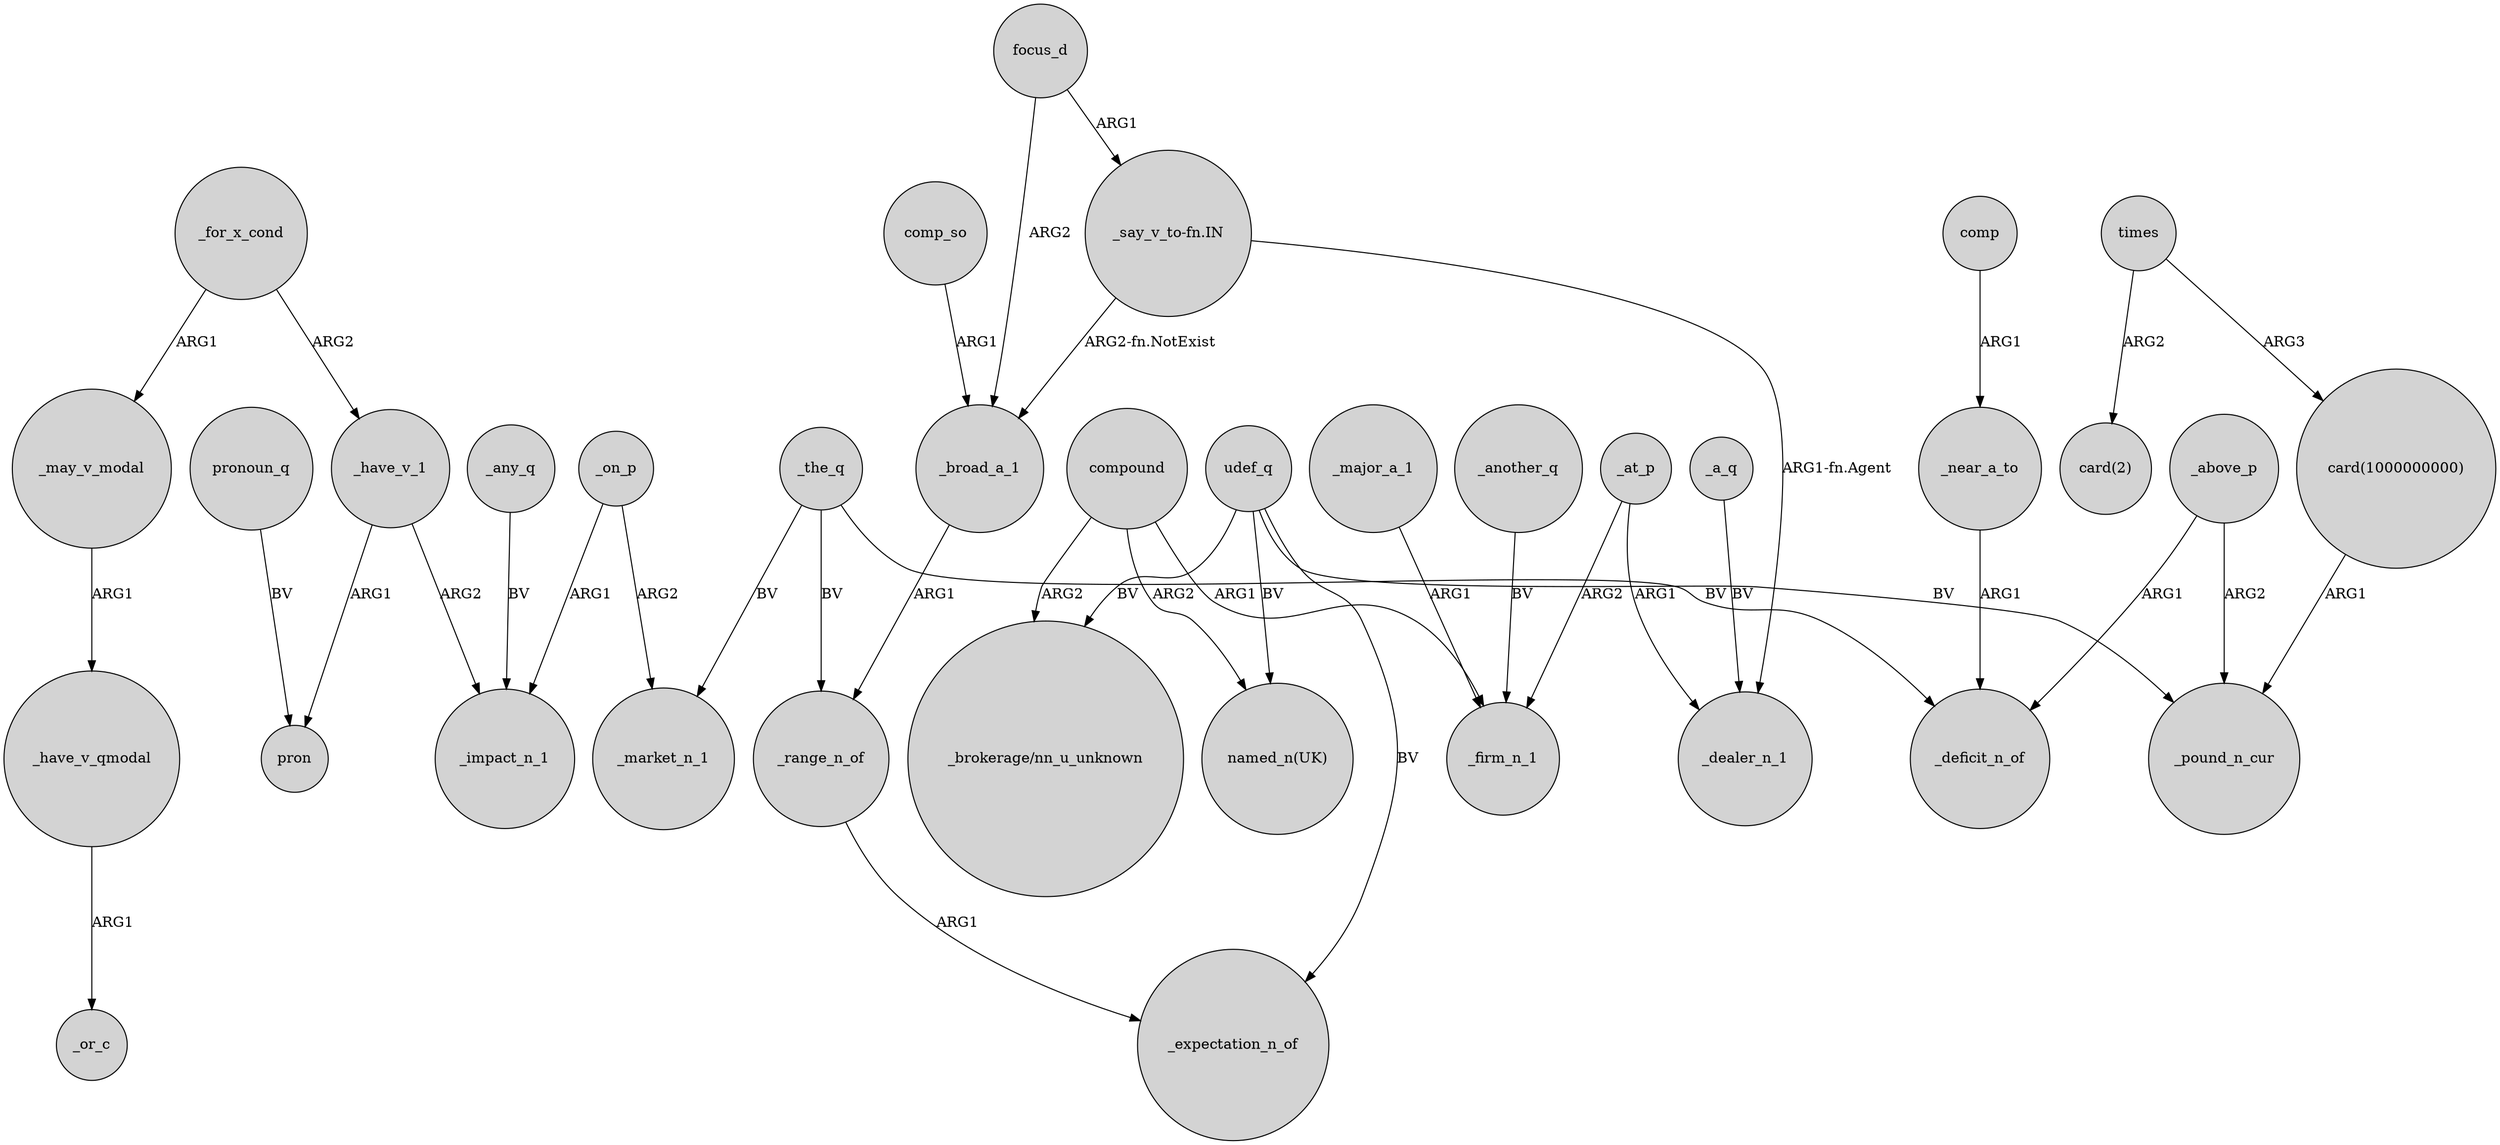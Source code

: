 digraph {
	node [shape=circle style=filled]
	_for_x_cond -> _have_v_1 [label=ARG2]
	focus_d -> _broad_a_1 [label=ARG2]
	_another_q -> _firm_n_1 [label=BV]
	udef_q -> "named_n(UK)" [label=BV]
	"_say_v_to-fn.IN" -> _dealer_n_1 [label="ARG1-fn.Agent"]
	comp -> _near_a_to [label=ARG1]
	_have_v_1 -> pron [label=ARG1]
	_on_p -> _market_n_1 [label=ARG2]
	_range_n_of -> _expectation_n_of [label=ARG1]
	udef_q -> _pound_n_cur [label=BV]
	compound -> "_brokerage/nn_u_unknown" [label=ARG2]
	_at_p -> _dealer_n_1 [label=ARG1]
	comp_so -> _broad_a_1 [label=ARG1]
	_above_p -> _deficit_n_of [label=ARG1]
	_may_v_modal -> _have_v_qmodal [label=ARG1]
	times -> "card(1000000000)" [label=ARG3]
	udef_q -> "_brokerage/nn_u_unknown" [label=BV]
	_broad_a_1 -> _range_n_of [label=ARG1]
	pronoun_q -> pron [label=BV]
	_above_p -> _pound_n_cur [label=ARG2]
	compound -> "named_n(UK)" [label=ARG2]
	compound -> _firm_n_1 [label=ARG1]
	"card(1000000000)" -> _pound_n_cur [label=ARG1]
	_on_p -> _impact_n_1 [label=ARG1]
	times -> "card(2)" [label=ARG2]
	_have_v_1 -> _impact_n_1 [label=ARG2]
	_any_q -> _impact_n_1 [label=BV]
	_major_a_1 -> _firm_n_1 [label=ARG1]
	_the_q -> _deficit_n_of [label=BV]
	_near_a_to -> _deficit_n_of [label=ARG1]
	_a_q -> _dealer_n_1 [label=BV]
	_the_q -> _range_n_of [label=BV]
	_have_v_qmodal -> _or_c [label=ARG1]
	_for_x_cond -> _may_v_modal [label=ARG1]
	_the_q -> _market_n_1 [label=BV]
	"_say_v_to-fn.IN" -> _broad_a_1 [label="ARG2-fn.NotExist"]
	udef_q -> _expectation_n_of [label=BV]
	_at_p -> _firm_n_1 [label=ARG2]
	focus_d -> "_say_v_to-fn.IN" [label=ARG1]
}
